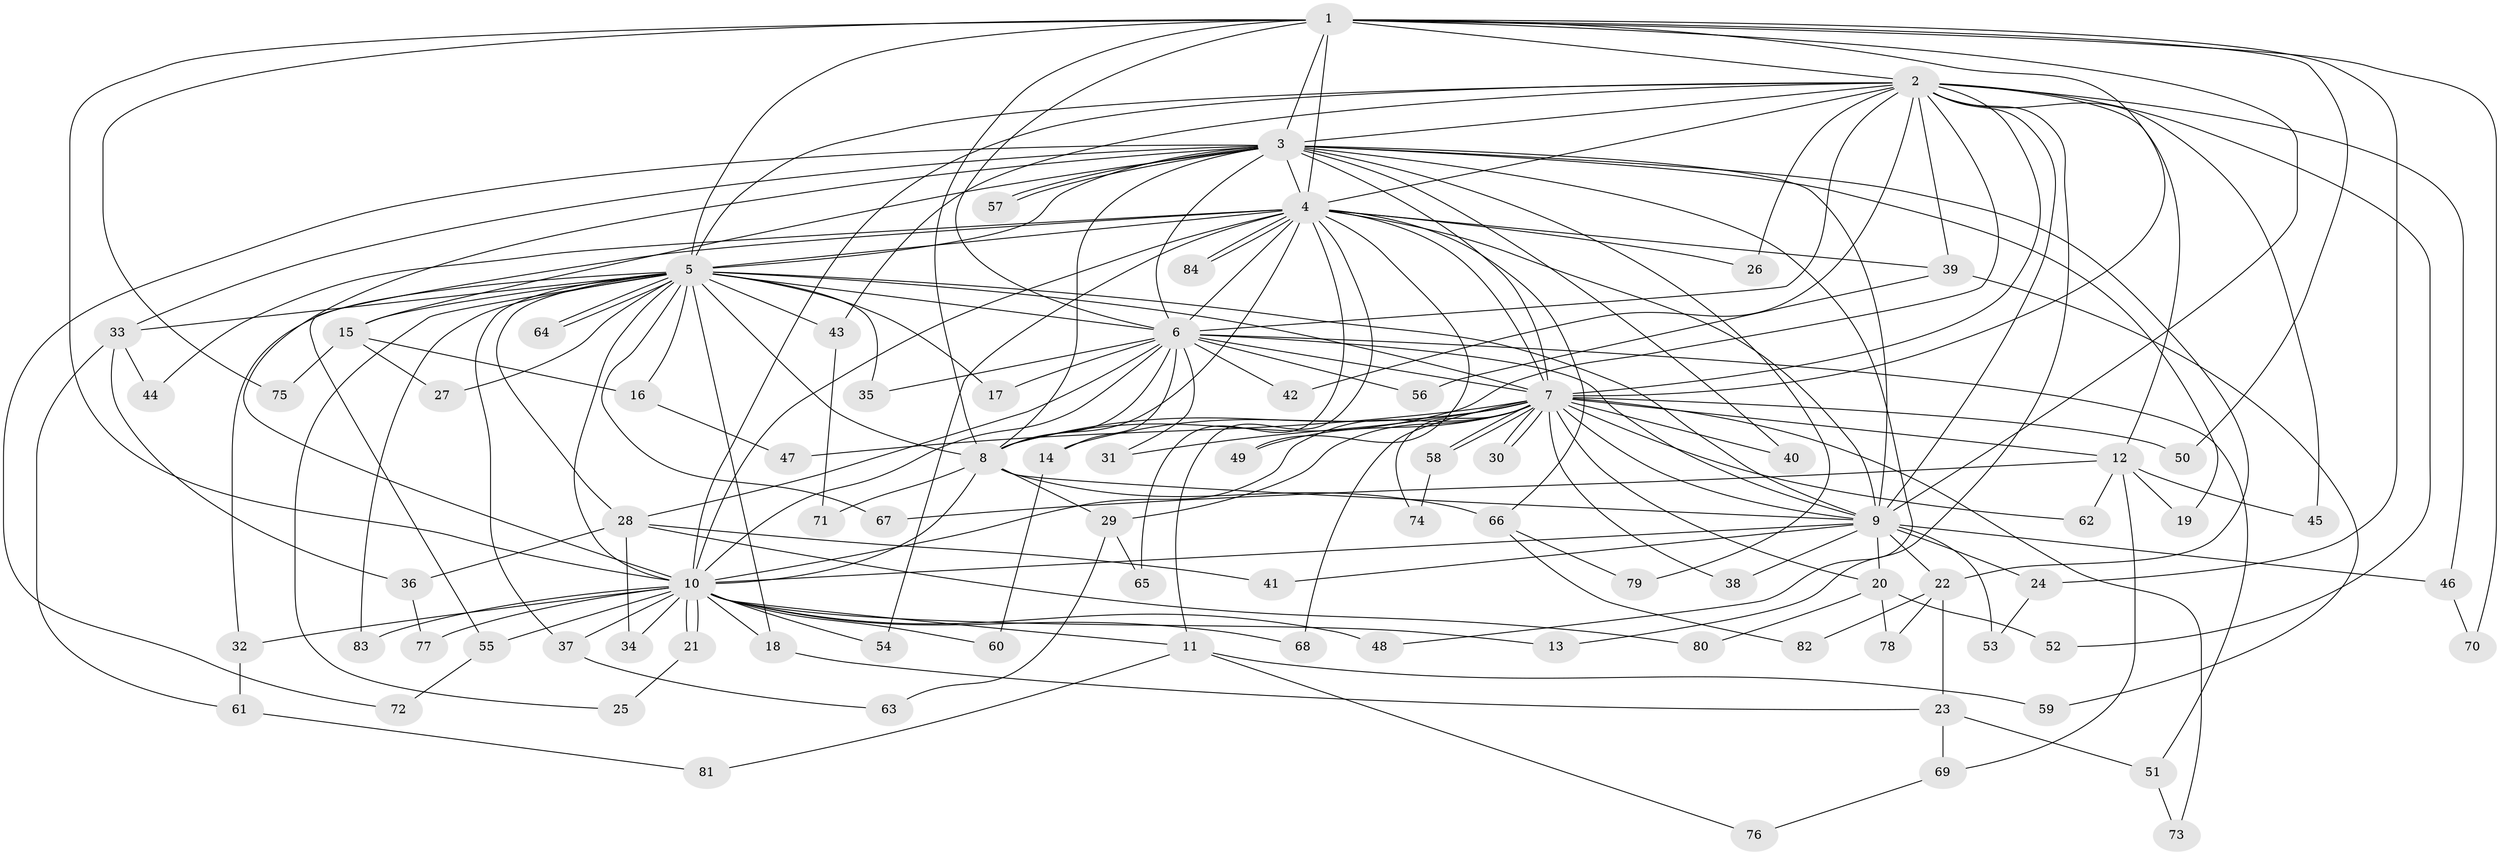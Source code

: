 // Generated by graph-tools (version 1.1) at 2025/13/03/09/25 04:13:53]
// undirected, 84 vertices, 193 edges
graph export_dot {
graph [start="1"]
  node [color=gray90,style=filled];
  1;
  2;
  3;
  4;
  5;
  6;
  7;
  8;
  9;
  10;
  11;
  12;
  13;
  14;
  15;
  16;
  17;
  18;
  19;
  20;
  21;
  22;
  23;
  24;
  25;
  26;
  27;
  28;
  29;
  30;
  31;
  32;
  33;
  34;
  35;
  36;
  37;
  38;
  39;
  40;
  41;
  42;
  43;
  44;
  45;
  46;
  47;
  48;
  49;
  50;
  51;
  52;
  53;
  54;
  55;
  56;
  57;
  58;
  59;
  60;
  61;
  62;
  63;
  64;
  65;
  66;
  67;
  68;
  69;
  70;
  71;
  72;
  73;
  74;
  75;
  76;
  77;
  78;
  79;
  80;
  81;
  82;
  83;
  84;
  1 -- 2;
  1 -- 3;
  1 -- 4;
  1 -- 5;
  1 -- 6;
  1 -- 7;
  1 -- 8;
  1 -- 9;
  1 -- 10;
  1 -- 24;
  1 -- 50;
  1 -- 70;
  1 -- 75;
  2 -- 3;
  2 -- 4;
  2 -- 5;
  2 -- 6;
  2 -- 7;
  2 -- 8;
  2 -- 9;
  2 -- 10;
  2 -- 12;
  2 -- 13;
  2 -- 26;
  2 -- 39;
  2 -- 42;
  2 -- 43;
  2 -- 45;
  2 -- 46;
  2 -- 52;
  3 -- 4;
  3 -- 5;
  3 -- 6;
  3 -- 7;
  3 -- 8;
  3 -- 9;
  3 -- 10;
  3 -- 15;
  3 -- 19;
  3 -- 22;
  3 -- 33;
  3 -- 40;
  3 -- 48;
  3 -- 57;
  3 -- 57;
  3 -- 72;
  3 -- 79;
  4 -- 5;
  4 -- 6;
  4 -- 7;
  4 -- 8;
  4 -- 9;
  4 -- 10;
  4 -- 11;
  4 -- 26;
  4 -- 39;
  4 -- 44;
  4 -- 49;
  4 -- 54;
  4 -- 55;
  4 -- 65;
  4 -- 66;
  4 -- 84;
  4 -- 84;
  5 -- 6;
  5 -- 7;
  5 -- 8;
  5 -- 9;
  5 -- 10;
  5 -- 15;
  5 -- 16;
  5 -- 17;
  5 -- 18;
  5 -- 25;
  5 -- 27;
  5 -- 28;
  5 -- 32;
  5 -- 33;
  5 -- 35;
  5 -- 37;
  5 -- 43;
  5 -- 64;
  5 -- 64;
  5 -- 67;
  5 -- 83;
  6 -- 7;
  6 -- 8;
  6 -- 9;
  6 -- 10;
  6 -- 14;
  6 -- 17;
  6 -- 28;
  6 -- 31;
  6 -- 35;
  6 -- 42;
  6 -- 51;
  6 -- 56;
  7 -- 8;
  7 -- 9;
  7 -- 10;
  7 -- 12;
  7 -- 14;
  7 -- 20;
  7 -- 29;
  7 -- 30;
  7 -- 30;
  7 -- 31;
  7 -- 38;
  7 -- 40;
  7 -- 47;
  7 -- 49;
  7 -- 50;
  7 -- 58;
  7 -- 58;
  7 -- 62;
  7 -- 68;
  7 -- 73;
  7 -- 74;
  8 -- 9;
  8 -- 10;
  8 -- 29;
  8 -- 66;
  8 -- 71;
  9 -- 10;
  9 -- 20;
  9 -- 22;
  9 -- 24;
  9 -- 38;
  9 -- 41;
  9 -- 46;
  9 -- 53;
  10 -- 11;
  10 -- 13;
  10 -- 18;
  10 -- 21;
  10 -- 21;
  10 -- 32;
  10 -- 34;
  10 -- 37;
  10 -- 48;
  10 -- 54;
  10 -- 55;
  10 -- 60;
  10 -- 68;
  10 -- 77;
  10 -- 83;
  11 -- 59;
  11 -- 76;
  11 -- 81;
  12 -- 19;
  12 -- 45;
  12 -- 62;
  12 -- 67;
  12 -- 69;
  14 -- 60;
  15 -- 16;
  15 -- 27;
  15 -- 75;
  16 -- 47;
  18 -- 23;
  20 -- 52;
  20 -- 78;
  20 -- 80;
  21 -- 25;
  22 -- 23;
  22 -- 78;
  22 -- 82;
  23 -- 51;
  23 -- 69;
  24 -- 53;
  28 -- 34;
  28 -- 36;
  28 -- 41;
  28 -- 80;
  29 -- 63;
  29 -- 65;
  32 -- 61;
  33 -- 36;
  33 -- 44;
  33 -- 61;
  36 -- 77;
  37 -- 63;
  39 -- 56;
  39 -- 59;
  43 -- 71;
  46 -- 70;
  51 -- 73;
  55 -- 72;
  58 -- 74;
  61 -- 81;
  66 -- 79;
  66 -- 82;
  69 -- 76;
}
